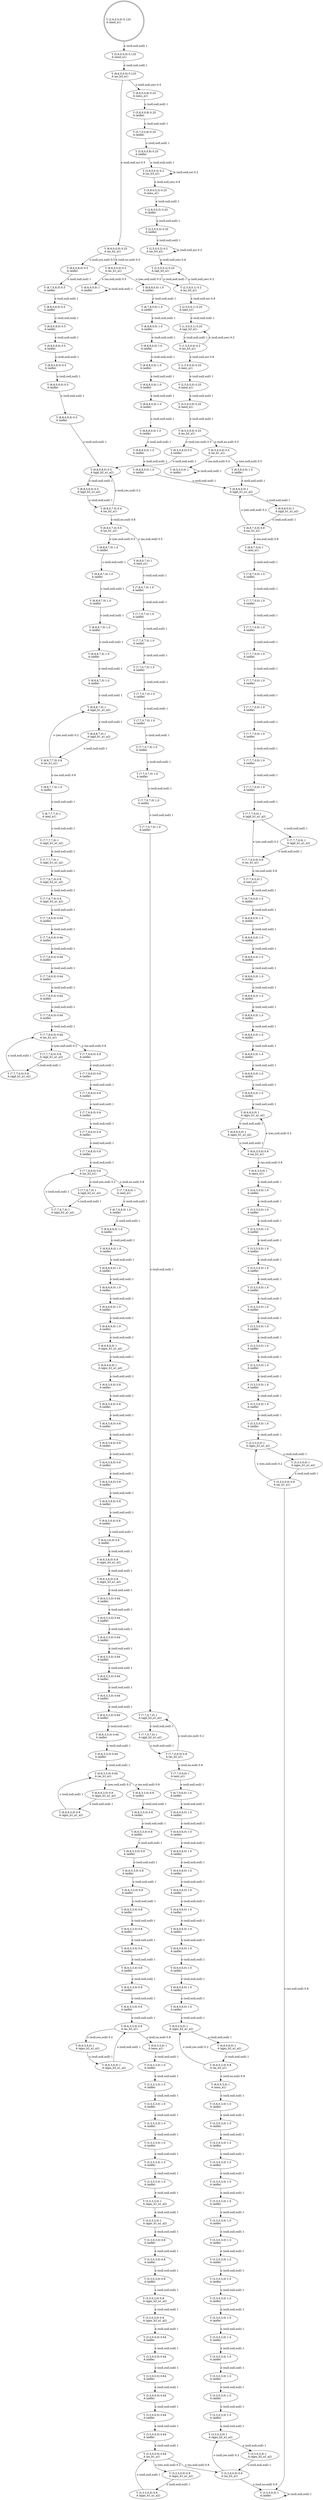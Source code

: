 digraph "G" {
root [label="Y (2,6,0,0,0) 0.125\lA (amd_a1)\l", labeljust="l", shape=doublecircle];
x0row15 [label="Y (8,6,0,0,8) 0.25\lA (amu_a1)\l"];
x0row1 [label="Y (5,6,0,0,0) 0.125\lA (amd_a1)\l"];
x0row5 [label="Y (8,6,0,0,0) 0.125\lA (as_b3_a1)\l"];
x0row446 [label="Y (6,6,6,0,0) 1\lA (ajpu_b1_a1_a2)\l"];
x0row449 [label="Y (6,6,3,0,0) 0.8\lA (as_b1_a1)\l"];
x0row452 [label="Y (6,6,3,0,0) 1\lA (amu_a1)\l"];
x0row456 [label="Y (3,6,3,0,0) 1.0\lA (aidle)\l"];
x0row483 [label="Y (8,6,0,8,0) 0.5\lA (aidle)\l"];
x0row484 [label="Y (8,6,0,0,0) 0.5\lA (as_b1_a1)\l"];
x0row499 [label="Y (8,6,0,0,0) 1\lA (aidle)\l"];
x0row368 [label="Y (6,7,0,6,0) 1.0\lA (aidle)\l"];
x0row439 [label="Y (6,7,6,0,0) 1.0\lA (aidle)\l"];
x0row375 [label="Y (6,6,0,6,0) 1\lA (ajpu_b2_a1_a2)\l"];
x0row378 [label="Y (6,6,0,3,0) 0.8\lA (as_b2_a1)\l"];
x0row381 [label="Y (6,6,0,3,0) 1\lA (amu_a1)\l"];
x0row426 [label="Y (7,7,6,0,0) 0.8\lA (as_b1_a1)\l"];
x0row392 [label="Y (8,5,8,0,0) 1.0\lA (aidle)\l"];
x0row393 [label="Y (8,5,0,0,0) 1\lA (aidle)\l"];
x0row400 [label="Y (8,8,8,0,0) 1\lA (ajpl_b1_a1_a2)\l"];
x0row431 [label="Y (7,7,6,0,0) 1\lA (aml_a1)\l"];
x0row404 [label="Y (8,7,8,0,0) 1.0\lA (aidle)\l"];
x0row405 [label="Y (8,8,7,0,0) 0.8\lA (as_b1_a1)\l"];
x0row409 [label="Y (8,8,7,0,0) 1\lA (aml_a1)\l"];
x0row415 [label="Y (7,8,7,0,0) 1.0\lA (aidle)\l"];
x0row421 [label="Y (7,7,7,0,0) 1\lA (ajpl_b1_a1_a2)\l"];
x0row282 [label="Y (3,6,3,3,0) 1.0\lA (aidle)\l"];
x0row288 [label="Y (3,3,3,3,0) 1\lA (ajpu_b1_a1_a2)\l"];
x0row294 [label="Y (3,3,0,3,0) 0.8\lA (ajpu_b2_a1_a2)\l"];
x0row295 [label="Y (3,3,3,0,0) 0.8\lA (ajpu_b1_a1_a2)\l"];
x0row299 [label="Y (3,3,0,3,0) 1\lA (ajpu_b2_a1_a2)\l"];
x0row355 [label="Y (7,7,0,6,0) 0.8\lA (as_b2_a1)\l"];
x0row304 [label="Y (3,3,0,0,0) 0.64\lA (as_b1_a1)\l"];
x0row308 [label="Y (3,3,0,0,0) 0.8\lA (as_b2_a1)\l"];
x0row309 [label="Y (3,3,0,0,0) 0.8\lA (as_b1_a1)\l"];
x0row318 [label="Y (3,3,3,0,0) 1\lA (ajpu_b1_a1_a2)\l"];
x0row326 [label="Y (3,3,0,0,0) 1\lA (aidle)\l"];
x0row336 [label="Y (3,6,0,3,0) 1.0\lA (aidle)\l"];
x0row360 [label="Y (7,7,0,6,0) 1\lA (aml_a1)\l"];
x0row344 [label="Y (7,8,0,7,0) 1.0\lA (aidle)\l"];
x0row350 [label="Y (7,7,0,7,0) 1\lA (ajpl_b2_a1_a2)\l"];
x0row16 [label="Y (8,6,0,0,0) 0.25\lA (as_b2_a1)\l"];
x0row19 [label="Y (5,6,0,0,8) 0.25\lA (aidle)\l"];
x0row35 [label="Y (5,8,0,0,8) 0.25\lA (aidle)\l"];
x0row31 [label="Y (5,7,0,0,8) 0.25\lA (aidle)\l"];
x0row191 [label="Y (7,7,6,7,0) 1\lA (ajpl_b2_a1_a2)\l"];
x0row197 [label="Y (7,7,6,6,0) 0.64\lA (as_b1_a1)\l"];
x0row202 [label="Y (7,7,6,6,0) 0.8\lA (as_b2_a1)\l"];
x0row224 [label="Y (7,7,6,6,0) 1\lA (aml_a1)\l"];
x0row274 [label="Y (6,6,3,3,0) 1\lA (amu_a1)\l"];
x0row239 [label="Y (6,7,6,6,0) 1.0\lA (aidle)\l"];
x0row246 [label="Y (6,6,6,6,0) 1\lA (ajpu_b1_a1_a2)\l"];
x0row249 [label="Y (6,6,3,6,0) 0.8\lA (ajpu_b2_a1_a2)\l"];
x0row250 [label="Y (6,6,6,3,0) 0.8\lA (ajpu_b1_a1_a2)\l"];
x0row253 [label="Y (6,6,3,6,0) 1\lA (ajpu_b2_a1_a2)\l"];
x0row257 [label="Y (6,6,3,3,0) 0.64\lA (as_b1_a1)\l"];
x0row260 [label="Y (6,6,3,3,0) 0.8\lA (as_b2_a1)\l"];
x0row102 [label="Y (2,5,0,0,0) 0.25\lA (amd_a1)\l"];
x0row108 [label="Y (5,5,0,0,0) 0.25\lA (amd_a1)\l"];
x0row112 [label="Y (8,5,0,0,0) 0.25\lA (as_b2_a1)\l"];
x0row119 [label="Y (8,5,0,8,0) 0.5\lA (aidle)\l"];
x0row120 [label="Y (8,5,0,0,0) 0.5\lA (as_b1_a1)\l"];
x0row184 [label="Y (7,7,6,7,0) 0.8\lA (ajpl_b2_a1_a2)\l"];
x0row129 [label="Y (8,8,0,8,0) 0.5\lA (ajpl_b2_a1_a2)\l"];
x0row135 [label="Y (8,7,0,8,0) 0.5\lA (aidle)\l"];
x0row138 [label="Y (8,8,0,7,0) 0.4\lA (as_b2_a1)\l"];
x0row144 [label="Y (8,8,0,7,0) 0.5\lA (as_b1_a1)\l"];
x0row186 [label="Y (7,7,7,6,0) 0.8\lA (ajpl_b1_a1_a2)\l"];
x0row153 [label="Y (8,8,8,7,0) 1\lA (ajpl_b1_a1_a2)\l"];
x0row154 [label="Y (8,8,0,7,0) 1\lA (aml_a1)\l"];
x0row177 [label="Y (7,7,7,7,0) 1\lA (ajpl_b1_a1_a2)\l"];
x0row498 [label="Y (8,6,8,0,0) 1.0\lA (aidle)\l"];
x0row163 [label="Y (8,8,7,7,0) 0.8\lA (as_b1_a1)\l"];
x0row167 [label="Y (8,8,7,7,0) 1.0\lA (aidle)\l"];
x0row175 [label="Y (8,7,7,7,0) 1\lA (aml_a1)\l"];
x0row40 [label="Y (5,8,0,0,5) 0.2\lA (as_b3_a1)\l"];
x0row45 [label="Y (5,8,0,0,5) 0.25\lA (amu_a1)\l"];
x0row49 [label="Y (2,8,0,0,5) 0.25\lA (aidle)\l"];
x0row56 [label="Y (2,5,0,0,5) 0.25\lA (aidle)\l"];
x0row90 [label="Y (1,5,0,0,0) 0.2\lA (as_b3_a1)\l"];
x0row61 [label="Y (2,5,0,0,2) 0.2\lA (as_b3_a1)\l"];
x0row65 [label="Y (2,5,0,0,2) 0.25\lA (apl_b3_a1)\l"];
x0row98 [label="Y (1,5,0,0,0) 0.25\lA (amr_a1)\l"];
x0row72 [label="Y (2,5,0,0,1) 0.2\lA (as_b3_a1)\l"];
x0row79 [label="Y (2,5,0,0,1) 0.25\lA (aml_a1)\l"];
x0row84 [label="Y (1,5,0,0,1) 0.25\lA (apl_b3_a1)\l"];
x0row129_noop_0 [label="Y (8,8,0,8,0) 0.5\lA (aidle)\l"];
x0row129_noop_1 [label="Y (8,8,0,8,0) 0.5\lA (aidle)\l"];
x0row129_noop_2 [label="Y (8,8,0,8,0) 0.5\lA (aidle)\l"];
x0row129_noop_3 [label="Y (8,8,0,8,0) 0.5\lA (aidle)\l"];
x0row129_noop_4 [label="Y (8,8,0,8,0) 0.5\lA (aidle)\l"];
x0row129_noop_5 [label="Y (8,8,0,8,0) 0.5\lA (aidle)\l"];
x0row400_noop_0 [label="Y (8,8,8,0,0) 1.0\lA (aidle)\l"];
x0row400_noop_1 [label="Y (8,8,8,0,0) 1.0\lA (aidle)\l"];
x0row400_noop_2 [label="Y (8,8,8,0,0) 1.0\lA (aidle)\l"];
x0row400_noop_3 [label="Y (8,8,8,0,0) 1.0\lA (aidle)\l"];
x0row400_noop_4 [label="Y (8,8,8,0,0) 1.0\lA (aidle)\l"];
x0row400_noop_5 [label="Y (8,8,8,0,0) 1.0\lA (aidle)\l"];
x0row400_noop_6 [label="Y (8,8,8,0,0) 1.0\lA (aidle)\l"];
x0row400_noop_7 [label="Y (8,8,8,0,0) 1.0\lA (aidle)\l"];
x0row153_noop_0 [label="Y (8,8,8,7,0) 1.0\lA (aidle)\l"];
x0row153_noop_1 [label="Y (8,8,8,7,0) 1.0\lA (aidle)\l"];
x0row153_noop_2 [label="Y (8,8,8,7,0) 1.0\lA (aidle)\l"];
x0row153_noop_3 [label="Y (8,8,8,7,0) 1.0\lA (aidle)\l"];
x0row153_noop_4 [label="Y (8,8,8,7,0) 1.0\lA (aidle)\l"];
x0row153_noop_5 [label="Y (8,8,8,7,0) 1.0\lA (aidle)\l"];
x0row350_noop_0 [label="Y (7,7,0,7,0) 1.0\lA (aidle)\l"];
x0row350_noop_1 [label="Y (7,7,0,7,0) 1.0\lA (aidle)\l"];
x0row350_noop_2 [label="Y (7,7,0,7,0) 1.0\lA (aidle)\l"];
x0row350_noop_3 [label="Y (7,7,0,7,0) 1.0\lA (aidle)\l"];
x0row350_noop_4 [label="Y (7,7,0,7,0) 1.0\lA (aidle)\l"];
x0row350_noop_5 [label="Y (7,7,0,7,0) 1.0\lA (aidle)\l"];
x0row350_noop_6 [label="Y (7,7,0,7,0) 1.0\lA (aidle)\l"];
x0row350_noop_7 [label="Y (7,7,0,7,0) 1.0\lA (aidle)\l"];
x0row350_noop_8 [label="Y (7,7,0,7,0) 1.0\lA (aidle)\l"];
x0row421_noop_0 [label="Y (7,7,7,0,0) 1.0\lA (aidle)\l"];
x0row421_noop_1 [label="Y (7,7,7,0,0) 1.0\lA (aidle)\l"];
x0row421_noop_2 [label="Y (7,7,7,0,0) 1.0\lA (aidle)\l"];
x0row421_noop_3 [label="Y (7,7,7,0,0) 1.0\lA (aidle)\l"];
x0row421_noop_4 [label="Y (7,7,7,0,0) 1.0\lA (aidle)\l"];
x0row421_noop_5 [label="Y (7,7,7,0,0) 1.0\lA (aidle)\l"];
x0row421_noop_6 [label="Y (7,7,7,0,0) 1.0\lA (aidle)\l"];
x0row421_noop_7 [label="Y (7,7,7,0,0) 1.0\lA (aidle)\l"];
x0row375_noop_0 [label="Y (6,6,0,6,0) 1.0\lA (aidle)\l"];
x0row375_noop_1 [label="Y (6,6,0,6,0) 1.0\lA (aidle)\l"];
x0row375_noop_2 [label="Y (6,6,0,6,0) 1.0\lA (aidle)\l"];
x0row375_noop_3 [label="Y (6,6,0,6,0) 1.0\lA (aidle)\l"];
x0row375_noop_4 [label="Y (6,6,0,6,0) 1.0\lA (aidle)\l"];
x0row375_noop_5 [label="Y (6,6,0,6,0) 1.0\lA (aidle)\l"];
x0row375_noop_6 [label="Y (6,6,0,6,0) 1.0\lA (aidle)\l"];
x0row375_noop_7 [label="Y (6,6,0,6,0) 1.0\lA (aidle)\l"];
x0row375_noop_8 [label="Y (6,6,0,6,0) 1.0\lA (aidle)\l"];
x0row375_noop_9 [label="Y (6,6,0,6,0) 1.0\lA (aidle)\l"];
x0row375_noop_10 [label="Y (6,6,0,6,0) 1.0\lA (aidle)\l"];
x0row446_noop_0 [label="Y (6,6,6,0,0) 1.0\lA (aidle)\l"];
x0row446_noop_1 [label="Y (6,6,6,0,0) 1.0\lA (aidle)\l"];
x0row446_noop_2 [label="Y (6,6,6,0,0) 1.0\lA (aidle)\l"];
x0row446_noop_3 [label="Y (6,6,6,0,0) 1.0\lA (aidle)\l"];
x0row446_noop_4 [label="Y (6,6,6,0,0) 1.0\lA (aidle)\l"];
x0row446_noop_5 [label="Y (6,6,6,0,0) 1.0\lA (aidle)\l"];
x0row446_noop_6 [label="Y (6,6,6,0,0) 1.0\lA (aidle)\l"];
x0row446_noop_7 [label="Y (6,6,6,0,0) 1.0\lA (aidle)\l"];
x0row446_noop_8 [label="Y (6,6,6,0,0) 1.0\lA (aidle)\l"];
x0row446_noop_9 [label="Y (6,6,6,0,0) 1.0\lA (aidle)\l"];
x0row197_noop_0 [label="Y (7,7,6,6,0) 0.64\lA (aidle)\l"];
x0row197_noop_1 [label="Y (7,7,6,6,0) 0.64\lA (aidle)\l"];
x0row197_noop_2 [label="Y (7,7,6,6,0) 0.64\lA (aidle)\l"];
x0row197_noop_3 [label="Y (7,7,6,6,0) 0.64\lA (aidle)\l"];
x0row197_noop_4 [label="Y (7,7,6,6,0) 0.64\lA (aidle)\l"];
x0row197_noop_5 [label="Y (7,7,6,6,0) 0.64\lA (aidle)\l"];
x0row202_noop_0 [label="Y (7,7,6,6,0) 0.8\lA (aidle)\l"];
x0row202_noop_1 [label="Y (7,7,6,6,0) 0.8\lA (aidle)\l"];
x0row202_noop_2 [label="Y (7,7,6,6,0) 0.8\lA (aidle)\l"];
x0row202_noop_3 [label="Y (7,7,6,6,0) 0.8\lA (aidle)\l"];
x0row202_noop_4 [label="Y (7,7,6,6,0) 0.8\lA (aidle)\l"];
x0row202_noop_5 [label="Y (7,7,6,6,0) 0.8\lA (aidle)\l"];
x0row246_noop_0 [label="Y (6,6,6,6,0) 1.0\lA (aidle)\l"];
x0row246_noop_1 [label="Y (6,6,6,6,0) 1.0\lA (aidle)\l"];
x0row246_noop_2 [label="Y (6,6,6,6,0) 1.0\lA (aidle)\l"];
x0row246_noop_3 [label="Y (6,6,6,6,0) 1.0\lA (aidle)\l"];
x0row246_noop_4 [label="Y (6,6,6,6,0) 1.0\lA (aidle)\l"];
x0row246_noop_5 [label="Y (6,6,6,6,0) 1.0\lA (aidle)\l"];
x0row299_noop_0 [label="Y (3,3,0,3,0) 1.0\lA (aidle)\l"];
x0row299_noop_1 [label="Y (3,3,0,3,0) 1.0\lA (aidle)\l"];
x0row299_noop_2 [label="Y (3,3,0,3,0) 1.0\lA (aidle)\l"];
x0row299_noop_3 [label="Y (3,3,0,3,0) 1.0\lA (aidle)\l"];
x0row299_noop_4 [label="Y (3,3,0,3,0) 1.0\lA (aidle)\l"];
x0row299_noop_5 [label="Y (3,3,0,3,0) 1.0\lA (aidle)\l"];
x0row299_noop_6 [label="Y (3,3,0,3,0) 1.0\lA (aidle)\l"];
x0row299_noop_7 [label="Y (3,3,0,3,0) 1.0\lA (aidle)\l"];
x0row299_noop_8 [label="Y (3,3,0,3,0) 1.0\lA (aidle)\l"];
x0row299_noop_9 [label="Y (3,3,0,3,0) 1.0\lA (aidle)\l"];
x0row299_noop_10 [label="Y (3,3,0,3,0) 1.0\lA (aidle)\l"];
x0row299_noop_11 [label="Y (3,3,0,3,0) 1.0\lA (aidle)\l"];
x0row299_noop_12 [label="Y (3,3,0,3,0) 1.0\lA (aidle)\l"];
x0row299_noop_13 [label="Y (3,3,0,3,0) 1.0\lA (aidle)\l"];
x0row299_noop_14 [label="Y (3,3,0,3,0) 1.0\lA (aidle)\l"];
x0row299_noop_15 [label="Y (3,3,0,3,0) 1.0\lA (aidle)\l"];
x0row318_noop_0 [label="Y (3,3,3,0,0) 1.0\lA (aidle)\l"];
x0row318_noop_1 [label="Y (3,3,3,0,0) 1.0\lA (aidle)\l"];
x0row318_noop_2 [label="Y (3,3,3,0,0) 1.0\lA (aidle)\l"];
x0row318_noop_3 [label="Y (3,3,3,0,0) 1.0\lA (aidle)\l"];
x0row318_noop_4 [label="Y (3,3,3,0,0) 1.0\lA (aidle)\l"];
x0row318_noop_5 [label="Y (3,3,3,0,0) 1.0\lA (aidle)\l"];
x0row318_noop_6 [label="Y (3,3,3,0,0) 1.0\lA (aidle)\l"];
x0row318_noop_7 [label="Y (3,3,3,0,0) 1.0\lA (aidle)\l"];
x0row318_noop_8 [label="Y (3,3,3,0,0) 1.0\lA (aidle)\l"];
x0row318_noop_9 [label="Y (3,3,3,0,0) 1.0\lA (aidle)\l"];
x0row318_noop_10 [label="Y (3,3,3,0,0) 1.0\lA (aidle)\l"];
x0row318_noop_11 [label="Y (3,3,3,0,0) 1.0\lA (aidle)\l"];
x0row249_noop_0 [label="Y (6,6,3,6,0) 0.8\lA (aidle)\l"];
x0row249_noop_1 [label="Y (6,6,3,6,0) 0.8\lA (aidle)\l"];
x0row249_noop_2 [label="Y (6,6,3,6,0) 0.8\lA (aidle)\l"];
x0row249_noop_3 [label="Y (6,6,3,6,0) 0.8\lA (aidle)\l"];
x0row249_noop_4 [label="Y (6,6,3,6,0) 0.8\lA (aidle)\l"];
x0row249_noop_5 [label="Y (6,6,3,6,0) 0.8\lA (aidle)\l"];
x0row249_noop_6 [label="Y (6,6,3,6,0) 0.8\lA (aidle)\l"];
x0row249_noop_7 [label="Y (6,6,3,6,0) 0.8\lA (aidle)\l"];
x0row249_noop_8 [label="Y (6,6,3,6,0) 0.8\lA (aidle)\l"];
x0row257_noop_0 [label="Y (6,6,3,3,0) 0.64\lA (aidle)\l"];
x0row257_noop_1 [label="Y (6,6,3,3,0) 0.64\lA (aidle)\l"];
x0row257_noop_2 [label="Y (6,6,3,3,0) 0.64\lA (aidle)\l"];
x0row257_noop_3 [label="Y (6,6,3,3,0) 0.64\lA (aidle)\l"];
x0row257_noop_4 [label="Y (6,6,3,3,0) 0.64\lA (aidle)\l"];
x0row257_noop_5 [label="Y (6,6,3,3,0) 0.64\lA (aidle)\l"];
x0row257_noop_6 [label="Y (6,6,3,3,0) 0.64\lA (aidle)\l"];
x0row257_noop_7 [label="Y (6,6,3,3,0) 0.64\lA (aidle)\l"];
x0row257_noop_8 [label="Y (6,6,3,3,0) 0.64\lA (aidle)\l"];
x0row260_noop_0 [label="Y (6,6,3,3,0) 0.8\lA (aidle)\l"];
x0row260_noop_1 [label="Y (6,6,3,3,0) 0.8\lA (aidle)\l"];
x0row260_noop_2 [label="Y (6,6,3,3,0) 0.8\lA (aidle)\l"];
x0row260_noop_3 [label="Y (6,6,3,3,0) 0.8\lA (aidle)\l"];
x0row260_noop_4 [label="Y (6,6,3,3,0) 0.8\lA (aidle)\l"];
x0row260_noop_5 [label="Y (6,6,3,3,0) 0.8\lA (aidle)\l"];
x0row260_noop_6 [label="Y (6,6,3,3,0) 0.8\lA (aidle)\l"];
x0row260_noop_7 [label="Y (6,6,3,3,0) 0.8\lA (aidle)\l"];
x0row260_noop_8 [label="Y (6,6,3,3,0) 0.8\lA (aidle)\l"];
x0row260_noop_9 [label="Y (6,6,3,3,0) 0.8\lA (aidle)\l"];
x0row260_noop_10 [label="Y (6,6,3,3,0) 0.8\lA (aidle)\l"];
x0row260_noop_11 [label="Y (6,6,3,3,0) 0.8\lA (aidle)\l"];
x0row288_noop_0 [label="Y (3,3,3,3,0) 1.0\lA (aidle)\l"];
x0row288_noop_1 [label="Y (3,3,3,3,0) 1.0\lA (aidle)\l"];
x0row288_noop_2 [label="Y (3,3,3,3,0) 1.0\lA (aidle)\l"];
x0row288_noop_3 [label="Y (3,3,3,3,0) 1.0\lA (aidle)\l"];
x0row288_noop_4 [label="Y (3,3,3,3,0) 1.0\lA (aidle)\l"];
x0row288_noop_5 [label="Y (3,3,3,3,0) 1.0\lA (aidle)\l"];
x0row294_noop_0 [label="Y (3,3,0,3,0) 0.8\lA (aidle)\l"];
x0row294_noop_1 [label="Y (3,3,0,3,0) 0.8\lA (aidle)\l"];
x0row294_noop_2 [label="Y (3,3,0,3,0) 0.8\lA (aidle)\l"];
x0row304_noop_0 [label="Y (3,3,0,0,0) 0.64\lA (aidle)\l"];
x0row304_noop_1 [label="Y (3,3,0,0,0) 0.64\lA (aidle)\l"];
x0row304_noop_2 [label="Y (3,3,0,0,0) 0.64\lA (aidle)\l"];
x0row304_noop_3 [label="Y (3,3,0,0,0) 0.64\lA (aidle)\l"];
x0row304_noop_4 [label="Y (3,3,0,0,0) 0.64\lA (aidle)\l"];
x0row304_noop_5 [label="Y (3,3,0,0,0) 0.64\lA (aidle)\l"];
x0row446_repeat_1 [label="Y (6,6,6,0,0) 1\lA (ajpu_b1_a1_a2)\l"];
x0row375_repeat_1 [label="Y (6,6,0,6,0) 1\lA (ajpu_b2_a1_a2)\l"];
x0row400_repeat_1 [label="Y (8,8,8,0,0) 1\lA (ajpl_b1_a1_a2)\l"];
x0row421_repeat_1 [label="Y (7,7,7,0,0) 1\lA (ajpl_b1_a1_a2)\l"];
x0row288_repeat_1 [label="Y (3,3,3,3,0) 1\lA (ajpu_b1_a1_a2)\l"];
x0row294_repeat_1 [label="Y (3,3,0,3,0) 0.8\lA (ajpu_b2_a1_a2)\l"];
x0row295_repeat_1 [label="Y (3,3,3,0,0) 0.8\lA (ajpu_b1_a1_a2)\l"];
x0row299_repeat_1 [label="Y (3,3,0,3,0) 1\lA (ajpu_b2_a1_a2)\l"];
x0row318_repeat_1 [label="Y (3,3,3,0,0) 1\lA (ajpu_b1_a1_a2)\l"];
x0row350_repeat_1 [label="Y (7,7,0,7,0) 1\lA (ajpl_b2_a1_a2)\l"];
x0row191_repeat_1 [label="Y (7,7,6,7,0) 1\lA (ajpl_b2_a1_a2)\l"];
x0row246_repeat_1 [label="Y (6,6,6,6,0) 1\lA (ajpu_b1_a1_a2)\l"];
x0row249_repeat_1 [label="Y (6,6,3,6,0) 0.8\lA (ajpu_b2_a1_a2)\l"];
x0row250_repeat_1 [label="Y (6,6,6,3,0) 0.8\lA (ajpu_b1_a1_a2)\l"];
x0row253_repeat_1 [label="Y (6,6,3,6,0) 1\lA (ajpu_b2_a1_a2)\l"];
x0row184_repeat_1 [label="Y (7,7,6,7,0) 0.8\lA (ajpl_b2_a1_a2)\l"];
x0row129_repeat_1 [label="Y (8,8,0,8,0) 0.5\lA (ajpl_b2_a1_a2)\l"];
x0row186_repeat_1 [label="Y (7,7,7,6,0) 0.8\lA (ajpl_b1_a1_a2)\l"];
x0row153_repeat_1 [label="Y (8,8,8,7,0) 1\lA (ajpl_b1_a1_a2)\l"];
x0row177_repeat_1 [label="Y (7,7,7,7,0) 1\lA (ajpl_b1_a1_a2)\l"];
root -> x0row1  [key=0, label="o (null,null,null) 1\l"];
x0row15 -> x0row19  [key=0, label="o (null,null,null) 1\l"];
x0row1 -> x0row5  [key=0, label="o (null,null,null) 1\l"];
x0row5 -> x0row15  [key=0, label="o (null,null,yes) 0.5\l"];
x0row5 -> x0row16  [key=0, label="o (null,null,no) 0.5\l"];
x0row446 -> x0row446_repeat_1  [key=0, label="o (null,null,null) 1\l"];
x0row449 -> x0row446  [key=0, label="o (yes,null,null) 0.2\l"];
x0row449 -> x0row452  [key=0, label="o (no,null,null) 0.8\l"];
x0row452 -> x0row456  [key=0, label="o (null,null,null) 1\l"];
x0row456 -> x0row318_noop_0  [key=0, label="o (null,null,null) 1\l"];
x0row483 -> x0row135  [key=0, label="o (null,null,null) 1\l"];
x0row484 -> x0row498  [key=0, label="o (yes,null,null) 0.5\l"];
x0row484 -> x0row499  [key=0, label="o (no,null,null) 0.5\l"];
x0row499 -> x0row499  [key=0, label="o (null,null,null) 1\l"];
x0row368 -> x0row375_noop_0  [key=0, label="o (null,null,null) 1\l"];
x0row439 -> x0row446_noop_0  [key=0, label="o (null,null,null) 1\l"];
x0row375 -> x0row375_repeat_1  [key=0, label="o (null,null,null) 1\l"];
x0row378 -> x0row375  [key=0, label="o (null,yes,null) 0.2\l"];
x0row378 -> x0row381  [key=0, label="o (null,no,null) 0.8\l"];
x0row381 -> x0row336  [key=0, label="o (null,null,null) 1\l"];
x0row426 -> x0row421  [key=0, label="o (yes,null,null) 0.2\l"];
x0row426 -> x0row431  [key=0, label="o (no,null,null) 0.8\l"];
x0row392 -> x0row400  [key=0, label="o (null,null,null) 1\l"];
x0row393 -> x0row393  [key=0, label="o (null,null,null) 1\l"];
x0row400 -> x0row400_repeat_1  [key=0, label="o (null,null,null) 1\l"];
x0row431 -> x0row439  [key=0, label="o (null,null,null) 1\l"];
x0row404 -> x0row400_noop_0  [key=0, label="o (null,null,null) 1\l"];
x0row405 -> x0row400  [key=0, label="o (yes,null,null) 0.2\l"];
x0row405 -> x0row409  [key=0, label="o (no,null,null) 0.8\l"];
x0row409 -> x0row415  [key=0, label="o (null,null,null) 1\l"];
x0row415 -> x0row421_noop_0  [key=0, label="o (null,null,null) 1\l"];
x0row421 -> x0row421_repeat_1  [key=0, label="o (null,null,null) 1\l"];
x0row282 -> x0row288_noop_0  [key=0, label="o (null,null,null) 1\l"];
x0row288 -> x0row288_repeat_1  [key=0, label="o (null,null,null) 1\l"];
x0row294 -> x0row294_repeat_1  [key=0, label="o (null,null,null) 1\l"];
x0row295 -> x0row295_repeat_1  [key=0, label="o (null,null,null) 1\l"];
x0row299 -> x0row299_repeat_1  [key=0, label="o (null,null,null) 1\l"];
x0row355 -> x0row350  [key=0, label="o (null,yes,null) 0.2\l"];
x0row355 -> x0row360  [key=0, label="o (null,no,null) 0.8\l"];
x0row304 -> x0row295  [key=0, label="o (yes,null,null) 0.2\l"];
x0row304 -> x0row308  [key=0, label="o (no,null,null) 0.8\l"];
x0row308 -> x0row299  [key=0, label="o (null,yes,null) 0.2\l"];
x0row308 -> x0row326  [key=0, label="o (null,no,null) 0.8\l"];
x0row309 -> x0row318  [key=0, label="o (yes,null,null) 0.2\l"];
x0row309 -> x0row326  [key=0, label="o (no,null,null) 0.8\l"];
x0row318 -> x0row318_repeat_1  [key=0, label="o (null,null,null) 1\l"];
x0row326 -> x0row326  [key=0, label="o (null,null,null) 1\l"];
x0row336 -> x0row299_noop_0  [key=0, label="o (null,null,null) 1\l"];
x0row360 -> x0row368  [key=0, label="o (null,null,null) 1\l"];
x0row344 -> x0row350_noop_0  [key=0, label="o (null,null,null) 1\l"];
x0row350 -> x0row350_repeat_1  [key=0, label="o (null,null,null) 1\l"];
x0row16 -> x0row483  [key=0, label="o (null,yes,null) 0.5\l"];
x0row16 -> x0row484  [key=0, label="o (null,no,null) 0.5\l"];
x0row19 -> x0row31  [key=0, label="o (null,null,null) 1\l"];
x0row35 -> x0row40  [key=0, label="o (null,null,null) 1\l"];
x0row31 -> x0row35  [key=0, label="o (null,null,null) 1\l"];
x0row191 -> x0row191_repeat_1  [key=0, label="o (null,null,null) 1\l"];
x0row197 -> x0row186  [key=0, label="o (yes,null,null) 0.2\l"];
x0row197 -> x0row202_noop_0  [key=0, label="o (no,null,null) 0.8\l"];
x0row202 -> x0row191  [key=0, label="o (null,yes,null) 0.2\l"];
x0row202 -> x0row224  [key=0, label="o (null,no,null) 0.8\l"];
x0row224 -> x0row239  [key=0, label="o (null,null,null) 1\l"];
x0row274 -> x0row282  [key=0, label="o (null,null,null) 1\l"];
x0row239 -> x0row246_noop_0  [key=0, label="o (null,null,null) 1\l"];
x0row246 -> x0row246_repeat_1  [key=0, label="o (null,null,null) 1\l"];
x0row249 -> x0row249_repeat_1  [key=0, label="o (null,null,null) 1\l"];
x0row250 -> x0row250_repeat_1  [key=0, label="o (null,null,null) 1\l"];
x0row253 -> x0row253_repeat_1  [key=0, label="o (null,null,null) 1\l"];
x0row257 -> x0row250  [key=0, label="o (yes,null,null) 0.2\l"];
x0row257 -> x0row260_noop_0  [key=0, label="o (no,null,null) 0.8\l"];
x0row260 -> x0row253  [key=0, label="o (null,yes,null) 0.2\l"];
x0row260 -> x0row274  [key=0, label="o (null,no,null) 0.8\l"];
x0row102 -> x0row108  [key=0, label="o (null,null,null) 1\l"];
x0row108 -> x0row112  [key=0, label="o (null,null,null) 1\l"];
x0row112 -> x0row119  [key=0, label="o (null,yes,null) 0.5\l"];
x0row112 -> x0row120  [key=0, label="o (null,no,null) 0.5\l"];
x0row119 -> x0row129  [key=0, label="o (null,null,null) 1\l"];
x0row120 -> x0row392  [key=0, label="o (yes,null,null) 0.5\l"];
x0row120 -> x0row393  [key=0, label="o (no,null,null) 0.5\l"];
x0row184 -> x0row184_repeat_1  [key=0, label="o (null,null,null) 1\l"];
x0row129 -> x0row129_repeat_1  [key=0, label="o (null,null,null) 1\l"];
x0row135 -> x0row129_noop_0  [key=0, label="o (null,null,null) 1\l"];
x0row138 -> x0row129  [key=0, label="o (null,yes,null) 0.2\l"];
x0row138 -> x0row144  [key=0, label="o (null,no,null) 0.8\l"];
x0row144 -> x0row154  [key=0, label="o (no,null,null) 0.5\l"];
x0row144 -> x0row153_noop_0  [key=0, label="o (yes,null,null) 0.5\l"];
x0row186 -> x0row186_repeat_1  [key=0, label="o (null,null,null) 1\l"];
x0row153 -> x0row153_repeat_1  [key=0, label="o (null,null,null) 1\l"];
x0row154 -> x0row344  [key=0, label="o (null,null,null) 1\l"];
x0row177 -> x0row177_repeat_1  [key=0, label="o (null,null,null) 1\l"];
x0row498 -> x0row404  [key=0, label="o (null,null,null) 1\l"];
x0row163 -> x0row153  [key=0, label="o (yes,null,null) 0.2\l"];
x0row163 -> x0row167  [key=0, label="o (no,null,null) 0.8\l"];
x0row167 -> x0row175  [key=0, label="o (null,null,null) 1\l"];
x0row175 -> x0row177  [key=0, label="o (null,null,null) 1\l"];
x0row40 -> x0row45  [key=0, label="o (null,null,yes) 0.8\l"];
x0row40 -> x0row40  [key=0, label="o (null,null,no) 0.2\l"];
x0row45 -> x0row49  [key=0, label="o (null,null,null) 1\l"];
x0row49 -> x0row56  [key=0, label="o (null,null,null) 1\l"];
x0row56 -> x0row61  [key=0, label="o (null,null,null) 1\l"];
x0row90 -> x0row84  [key=0, label="o (null,null,yes) 0.2\l"];
x0row90 -> x0row98  [key=0, label="o (null,null,no) 0.8\l"];
x0row61 -> x0row65  [key=0, label="o (null,null,yes) 0.8\l"];
x0row61 -> x0row61  [key=0, label="o (null,null,no) 0.2\l"];
x0row65 -> x0row72  [key=0, label="o (null,null,null) 1\l"];
x0row98 -> x0row102  [key=0, label="o (null,null,null) 1\l"];
x0row72 -> x0row65  [key=0, label="o (null,null,yes) 0.2\l"];
x0row72 -> x0row79  [key=0, label="o (null,null,no) 0.8\l"];
x0row79 -> x0row84  [key=0, label="o (null,null,null) 1\l"];
x0row84 -> x0row90  [key=0, label="o (null,null,null) 1\l"];
x0row129_noop_0 -> x0row129_noop_1  [key=0, label="o (null,null,null) 1\l"];
x0row129_noop_1 -> x0row129_noop_2  [key=0, label="o (null,null,null) 1\l"];
x0row129_noop_2 -> x0row129_noop_3  [key=0, label="o (null,null,null) 1\l"];
x0row129_noop_3 -> x0row129_noop_4  [key=0, label="o (null,null,null) 1\l"];
x0row129_noop_4 -> x0row129_noop_5  [key=0, label="o (null,null,null) 1\l"];
x0row129_noop_5 -> x0row129  [key=0, label="o (null,null,null) 1\l"];
x0row400_noop_0 -> x0row400_noop_1  [key=0, label="o (null,null,null) 1\l"];
x0row400_noop_1 -> x0row400_noop_2  [key=0, label="o (null,null,null) 1\l"];
x0row400_noop_2 -> x0row400_noop_3  [key=0, label="o (null,null,null) 1\l"];
x0row400_noop_3 -> x0row400_noop_4  [key=0, label="o (null,null,null) 1\l"];
x0row400_noop_4 -> x0row400_noop_5  [key=0, label="o (null,null,null) 1\l"];
x0row400_noop_5 -> x0row400_noop_6  [key=0, label="o (null,null,null) 1\l"];
x0row400_noop_6 -> x0row400_noop_7  [key=0, label="o (null,null,null) 1\l"];
x0row400_noop_7 -> x0row400  [key=0, label="o (null,null,null) 1\l"];
x0row153_noop_0 -> x0row153_noop_1  [key=0, label="o (null,null,null) 1\l"];
x0row153_noop_1 -> x0row153_noop_2  [key=0, label="o (null,null,null) 1\l"];
x0row153_noop_2 -> x0row153_noop_3  [key=0, label="o (null,null,null) 1\l"];
x0row153_noop_3 -> x0row153_noop_4  [key=0, label="o (null,null,null) 1\l"];
x0row153_noop_4 -> x0row153_noop_5  [key=0, label="o (null,null,null) 1\l"];
x0row153_noop_5 -> x0row153  [key=0, label="o (null,null,null) 1\l"];
x0row350_noop_0 -> x0row350_noop_1  [key=0, label="o (null,null,null) 1\l"];
x0row350_noop_1 -> x0row350_noop_2  [key=0, label="o (null,null,null) 1\l"];
x0row350_noop_2 -> x0row350_noop_3  [key=0, label="o (null,null,null) 1\l"];
x0row350_noop_3 -> x0row350_noop_4  [key=0, label="o (null,null,null) 1\l"];
x0row350_noop_4 -> x0row350_noop_5  [key=0, label="o (null,null,null) 1\l"];
x0row350_noop_5 -> x0row350_noop_6  [key=0, label="o (null,null,null) 1\l"];
x0row350_noop_6 -> x0row350_noop_7  [key=0, label="o (null,null,null) 1\l"];
x0row350_noop_7 -> x0row350_noop_8  [key=0, label="o (null,null,null) 1\l"];
x0row350_noop_8 -> x0row350  [key=0, label="o (null,null,null) 1\l"];
x0row421_noop_0 -> x0row421_noop_1  [key=0, label="o (null,null,null) 1\l"];
x0row421_noop_1 -> x0row421_noop_2  [key=0, label="o (null,null,null) 1\l"];
x0row421_noop_2 -> x0row421_noop_3  [key=0, label="o (null,null,null) 1\l"];
x0row421_noop_3 -> x0row421_noop_4  [key=0, label="o (null,null,null) 1\l"];
x0row421_noop_4 -> x0row421_noop_5  [key=0, label="o (null,null,null) 1\l"];
x0row421_noop_5 -> x0row421_noop_6  [key=0, label="o (null,null,null) 1\l"];
x0row421_noop_6 -> x0row421_noop_7  [key=0, label="o (null,null,null) 1\l"];
x0row421_noop_7 -> x0row421  [key=0, label="o (null,null,null) 1\l"];
x0row375_noop_0 -> x0row375_noop_1  [key=0, label="o (null,null,null) 1\l"];
x0row375_noop_1 -> x0row375_noop_2  [key=0, label="o (null,null,null) 1\l"];
x0row375_noop_2 -> x0row375_noop_3  [key=0, label="o (null,null,null) 1\l"];
x0row375_noop_3 -> x0row375_noop_4  [key=0, label="o (null,null,null) 1\l"];
x0row375_noop_4 -> x0row375_noop_5  [key=0, label="o (null,null,null) 1\l"];
x0row375_noop_5 -> x0row375_noop_6  [key=0, label="o (null,null,null) 1\l"];
x0row375_noop_6 -> x0row375_noop_7  [key=0, label="o (null,null,null) 1\l"];
x0row375_noop_7 -> x0row375_noop_8  [key=0, label="o (null,null,null) 1\l"];
x0row375_noop_8 -> x0row375_noop_9  [key=0, label="o (null,null,null) 1\l"];
x0row375_noop_9 -> x0row375_noop_10  [key=0, label="o (null,null,null) 1\l"];
x0row375_noop_10 -> x0row375  [key=0, label="o (null,null,null) 1\l"];
x0row446_noop_0 -> x0row446_noop_1  [key=0, label="o (null,null,null) 1\l"];
x0row446_noop_1 -> x0row446_noop_2  [key=0, label="o (null,null,null) 1\l"];
x0row446_noop_2 -> x0row446_noop_3  [key=0, label="o (null,null,null) 1\l"];
x0row446_noop_3 -> x0row446_noop_4  [key=0, label="o (null,null,null) 1\l"];
x0row446_noop_4 -> x0row446_noop_5  [key=0, label="o (null,null,null) 1\l"];
x0row446_noop_5 -> x0row446_noop_6  [key=0, label="o (null,null,null) 1\l"];
x0row446_noop_6 -> x0row446_noop_7  [key=0, label="o (null,null,null) 1\l"];
x0row446_noop_7 -> x0row446_noop_8  [key=0, label="o (null,null,null) 1\l"];
x0row446_noop_8 -> x0row446_noop_9  [key=0, label="o (null,null,null) 1\l"];
x0row446_noop_9 -> x0row446  [key=0, label="o (null,null,null) 1\l"];
x0row197_noop_0 -> x0row197_noop_1  [key=0, label="o (null,null,null) 1\l"];
x0row197_noop_1 -> x0row197_noop_2  [key=0, label="o (null,null,null) 1\l"];
x0row197_noop_2 -> x0row197_noop_3  [key=0, label="o (null,null,null) 1\l"];
x0row197_noop_3 -> x0row197_noop_4  [key=0, label="o (null,null,null) 1\l"];
x0row197_noop_4 -> x0row197_noop_5  [key=0, label="o (null,null,null) 1\l"];
x0row197_noop_5 -> x0row197  [key=0, label="o (null,null,null) 1\l"];
x0row202_noop_0 -> x0row202_noop_1  [key=0, label="o (null,null,null) 1\l"];
x0row202_noop_1 -> x0row202_noop_2  [key=0, label="o (null,null,null) 1\l"];
x0row202_noop_2 -> x0row202_noop_3  [key=0, label="o (null,null,null) 1\l"];
x0row202_noop_3 -> x0row202_noop_4  [key=0, label="o (null,null,null) 1\l"];
x0row202_noop_4 -> x0row202_noop_5  [key=0, label="o (null,null,null) 1\l"];
x0row202_noop_5 -> x0row202  [key=0, label="o (null,null,null) 1\l"];
x0row246_noop_0 -> x0row246_noop_1  [key=0, label="o (null,null,null) 1\l"];
x0row246_noop_1 -> x0row246_noop_2  [key=0, label="o (null,null,null) 1\l"];
x0row246_noop_2 -> x0row246_noop_3  [key=0, label="o (null,null,null) 1\l"];
x0row246_noop_3 -> x0row246_noop_4  [key=0, label="o (null,null,null) 1\l"];
x0row246_noop_4 -> x0row246_noop_5  [key=0, label="o (null,null,null) 1\l"];
x0row246_noop_5 -> x0row246  [key=0, label="o (null,null,null) 1\l"];
x0row299_noop_0 -> x0row299_noop_1  [key=0, label="o (null,null,null) 1\l"];
x0row299_noop_1 -> x0row299_noop_2  [key=0, label="o (null,null,null) 1\l"];
x0row299_noop_2 -> x0row299_noop_3  [key=0, label="o (null,null,null) 1\l"];
x0row299_noop_3 -> x0row299_noop_4  [key=0, label="o (null,null,null) 1\l"];
x0row299_noop_4 -> x0row299_noop_5  [key=0, label="o (null,null,null) 1\l"];
x0row299_noop_5 -> x0row299_noop_6  [key=0, label="o (null,null,null) 1\l"];
x0row299_noop_6 -> x0row299_noop_7  [key=0, label="o (null,null,null) 1\l"];
x0row299_noop_7 -> x0row299_noop_8  [key=0, label="o (null,null,null) 1\l"];
x0row299_noop_8 -> x0row299_noop_9  [key=0, label="o (null,null,null) 1\l"];
x0row299_noop_9 -> x0row299_noop_10  [key=0, label="o (null,null,null) 1\l"];
x0row299_noop_10 -> x0row299_noop_11  [key=0, label="o (null,null,null) 1\l"];
x0row299_noop_11 -> x0row299_noop_12  [key=0, label="o (null,null,null) 1\l"];
x0row299_noop_12 -> x0row299_noop_13  [key=0, label="o (null,null,null) 1\l"];
x0row299_noop_13 -> x0row299_noop_14  [key=0, label="o (null,null,null) 1\l"];
x0row299_noop_14 -> x0row299_noop_15  [key=0, label="o (null,null,null) 1\l"];
x0row299_noop_15 -> x0row299  [key=0, label="o (null,null,null) 1\l"];
x0row318_noop_0 -> x0row318_noop_1  [key=0, label="o (null,null,null) 1\l"];
x0row318_noop_1 -> x0row318_noop_2  [key=0, label="o (null,null,null) 1\l"];
x0row318_noop_2 -> x0row318_noop_3  [key=0, label="o (null,null,null) 1\l"];
x0row318_noop_3 -> x0row318_noop_4  [key=0, label="o (null,null,null) 1\l"];
x0row318_noop_4 -> x0row318_noop_5  [key=0, label="o (null,null,null) 1\l"];
x0row318_noop_5 -> x0row318_noop_6  [key=0, label="o (null,null,null) 1\l"];
x0row318_noop_6 -> x0row318_noop_7  [key=0, label="o (null,null,null) 1\l"];
x0row318_noop_7 -> x0row318_noop_8  [key=0, label="o (null,null,null) 1\l"];
x0row318_noop_8 -> x0row318_noop_9  [key=0, label="o (null,null,null) 1\l"];
x0row318_noop_9 -> x0row318_noop_10  [key=0, label="o (null,null,null) 1\l"];
x0row318_noop_10 -> x0row318_noop_11  [key=0, label="o (null,null,null) 1\l"];
x0row318_noop_11 -> x0row318  [key=0, label="o (null,null,null) 1\l"];
x0row249_noop_0 -> x0row249_noop_1  [key=0, label="o (null,null,null) 1\l"];
x0row249_noop_1 -> x0row249_noop_2  [key=0, label="o (null,null,null) 1\l"];
x0row249_noop_2 -> x0row249_noop_3  [key=0, label="o (null,null,null) 1\l"];
x0row249_noop_3 -> x0row249_noop_4  [key=0, label="o (null,null,null) 1\l"];
x0row249_noop_4 -> x0row249_noop_5  [key=0, label="o (null,null,null) 1\l"];
x0row249_noop_5 -> x0row249_noop_6  [key=0, label="o (null,null,null) 1\l"];
x0row249_noop_6 -> x0row249_noop_7  [key=0, label="o (null,null,null) 1\l"];
x0row249_noop_7 -> x0row249_noop_8  [key=0, label="o (null,null,null) 1\l"];
x0row249_noop_8 -> x0row249  [key=0, label="o (null,null,null) 1\l"];
x0row257_noop_0 -> x0row257_noop_1  [key=0, label="o (null,null,null) 1\l"];
x0row257_noop_1 -> x0row257_noop_2  [key=0, label="o (null,null,null) 1\l"];
x0row257_noop_2 -> x0row257_noop_3  [key=0, label="o (null,null,null) 1\l"];
x0row257_noop_3 -> x0row257_noop_4  [key=0, label="o (null,null,null) 1\l"];
x0row257_noop_4 -> x0row257_noop_5  [key=0, label="o (null,null,null) 1\l"];
x0row257_noop_5 -> x0row257_noop_6  [key=0, label="o (null,null,null) 1\l"];
x0row257_noop_6 -> x0row257_noop_7  [key=0, label="o (null,null,null) 1\l"];
x0row257_noop_7 -> x0row257_noop_8  [key=0, label="o (null,null,null) 1\l"];
x0row257_noop_8 -> x0row257  [key=0, label="o (null,null,null) 1\l"];
x0row260_noop_0 -> x0row260_noop_1  [key=0, label="o (null,null,null) 1\l"];
x0row260_noop_1 -> x0row260_noop_2  [key=0, label="o (null,null,null) 1\l"];
x0row260_noop_2 -> x0row260_noop_3  [key=0, label="o (null,null,null) 1\l"];
x0row260_noop_3 -> x0row260_noop_4  [key=0, label="o (null,null,null) 1\l"];
x0row260_noop_4 -> x0row260_noop_5  [key=0, label="o (null,null,null) 1\l"];
x0row260_noop_5 -> x0row260_noop_6  [key=0, label="o (null,null,null) 1\l"];
x0row260_noop_6 -> x0row260_noop_7  [key=0, label="o (null,null,null) 1\l"];
x0row260_noop_7 -> x0row260_noop_8  [key=0, label="o (null,null,null) 1\l"];
x0row260_noop_8 -> x0row260_noop_9  [key=0, label="o (null,null,null) 1\l"];
x0row260_noop_9 -> x0row260_noop_10  [key=0, label="o (null,null,null) 1\l"];
x0row260_noop_10 -> x0row260_noop_11  [key=0, label="o (null,null,null) 1\l"];
x0row260_noop_11 -> x0row260  [key=0, label="o (null,null,null) 1\l"];
x0row288_noop_0 -> x0row288_noop_1  [key=0, label="o (null,null,null) 1\l"];
x0row288_noop_1 -> x0row288_noop_2  [key=0, label="o (null,null,null) 1\l"];
x0row288_noop_2 -> x0row288_noop_3  [key=0, label="o (null,null,null) 1\l"];
x0row288_noop_3 -> x0row288_noop_4  [key=0, label="o (null,null,null) 1\l"];
x0row288_noop_4 -> x0row288_noop_5  [key=0, label="o (null,null,null) 1\l"];
x0row288_noop_5 -> x0row288  [key=0, label="o (null,null,null) 1\l"];
x0row294_noop_0 -> x0row294_noop_1  [key=0, label="o (null,null,null) 1\l"];
x0row294_noop_1 -> x0row294_noop_2  [key=0, label="o (null,null,null) 1\l"];
x0row294_noop_2 -> x0row294  [key=0, label="o (null,null,null) 1\l"];
x0row304_noop_0 -> x0row304_noop_1  [key=0, label="o (null,null,null) 1\l"];
x0row304_noop_1 -> x0row304_noop_2  [key=0, label="o (null,null,null) 1\l"];
x0row304_noop_2 -> x0row304_noop_3  [key=0, label="o (null,null,null) 1\l"];
x0row304_noop_3 -> x0row304_noop_4  [key=0, label="o (null,null,null) 1\l"];
x0row304_noop_4 -> x0row304_noop_5  [key=0, label="o (null,null,null) 1\l"];
x0row304_noop_5 -> x0row304  [key=0, label="o (null,null,null) 1\l"];
x0row446_repeat_1 -> x0row449  [key=0, label="o (null,null,null) 1\l"];
x0row375_repeat_1 -> x0row378  [key=0, label="o (null,null,null) 1\l"];
x0row400_repeat_1 -> x0row405  [key=0, label="o (null,null,null) 1\l"];
x0row421_repeat_1 -> x0row426  [key=0, label="o (null,null,null) 1\l"];
x0row288_repeat_1 -> x0row294_noop_0  [key=0, label="o (null,null,null) 1\l"];
x0row294_repeat_1 -> x0row304_noop_0  [key=0, label="o (null,null,null) 1\l"];
x0row295_repeat_1 -> x0row304  [key=0, label="o (null,null,null) 1\l"];
x0row299_repeat_1 -> x0row308  [key=0, label="o (null,null,null) 1\l"];
x0row318_repeat_1 -> x0row309  [key=0, label="o (null,null,null) 1\l"];
x0row350_repeat_1 -> x0row355  [key=0, label="o (null,null,null) 1\l"];
x0row191_repeat_1 -> x0row202  [key=0, label="o (null,null,null) 1\l"];
x0row246_repeat_1 -> x0row249_noop_0  [key=0, label="o (null,null,null) 1\l"];
x0row249_repeat_1 -> x0row257_noop_0  [key=0, label="o (null,null,null) 1\l"];
x0row250_repeat_1 -> x0row257  [key=0, label="o (null,null,null) 1\l"];
x0row253_repeat_1 -> x0row260  [key=0, label="o (null,null,null) 1\l"];
x0row184_repeat_1 -> x0row197_noop_0  [key=0, label="o (null,null,null) 1\l"];
x0row129_repeat_1 -> x0row138  [key=0, label="o (null,null,null) 1\l"];
x0row186_repeat_1 -> x0row197  [key=0, label="o (null,null,null) 1\l"];
x0row153_repeat_1 -> x0row163  [key=0, label="o (null,null,null) 1\l"];
x0row177_repeat_1 -> x0row184  [key=0, label="o (null,null,null) 1\l"];
}
